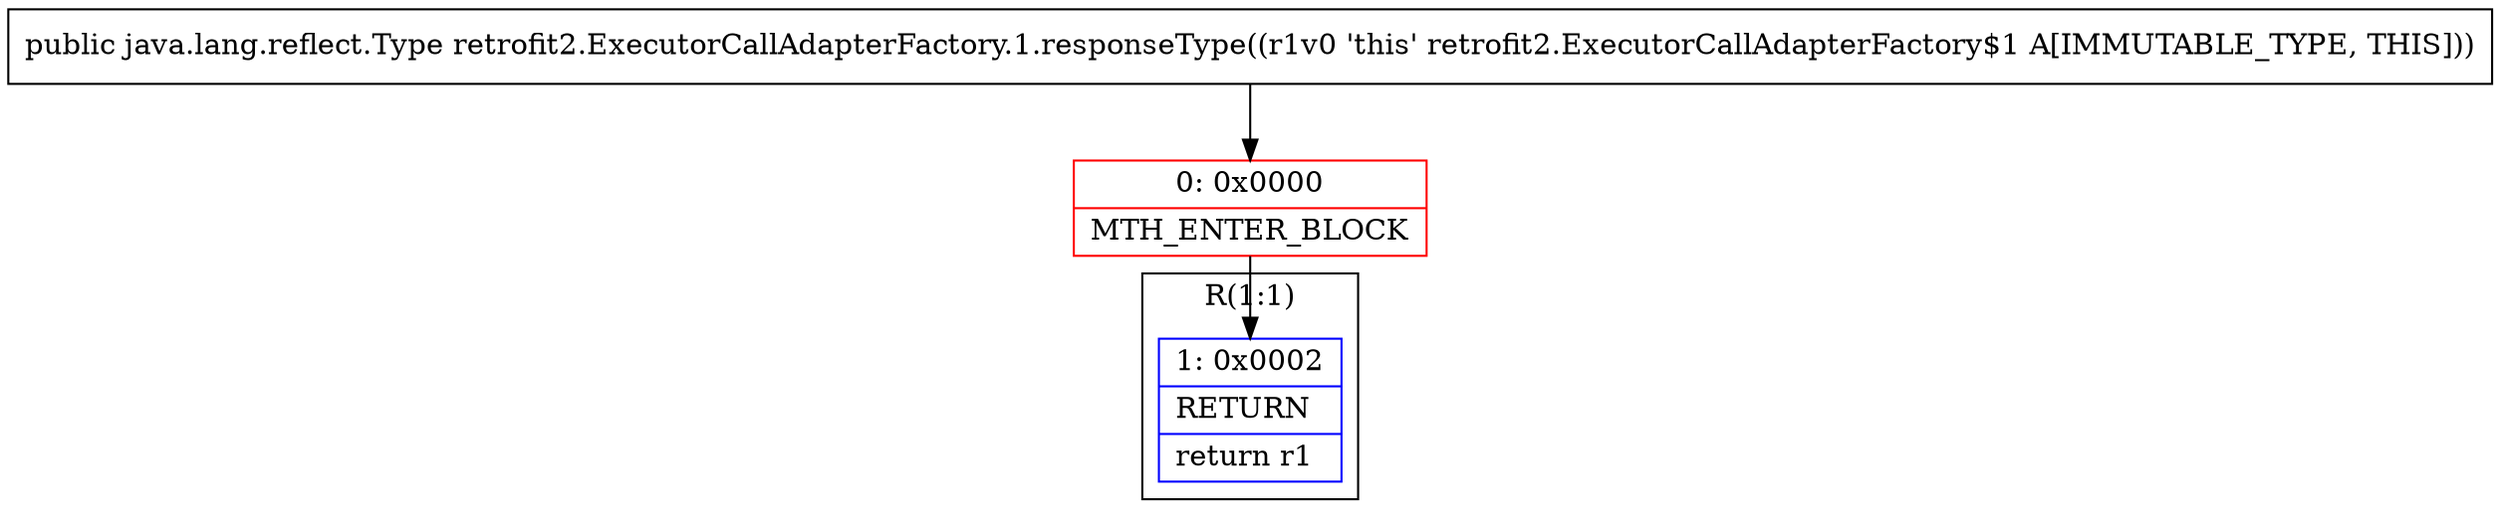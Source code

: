 digraph "CFG forretrofit2.ExecutorCallAdapterFactory.1.responseType()Ljava\/lang\/reflect\/Type;" {
subgraph cluster_Region_1696993156 {
label = "R(1:1)";
node [shape=record,color=blue];
Node_1 [shape=record,label="{1\:\ 0x0002|RETURN\l|return r1\l}"];
}
Node_0 [shape=record,color=red,label="{0\:\ 0x0000|MTH_ENTER_BLOCK\l}"];
MethodNode[shape=record,label="{public java.lang.reflect.Type retrofit2.ExecutorCallAdapterFactory.1.responseType((r1v0 'this' retrofit2.ExecutorCallAdapterFactory$1 A[IMMUTABLE_TYPE, THIS])) }"];
MethodNode -> Node_0;
Node_0 -> Node_1;
}

